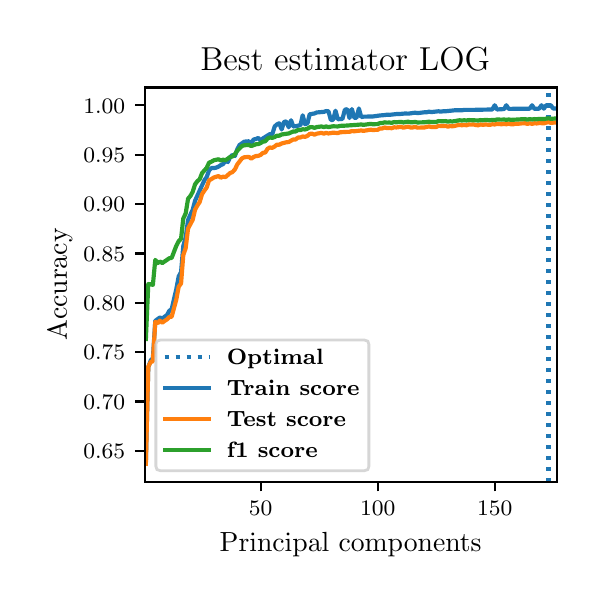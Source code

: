 \begingroup%
\makeatletter%
\begin{pgfpicture}%
\pgfpathrectangle{\pgfpointorigin}{\pgfqpoint{2.745in}{2.744in}}%
\pgfusepath{use as bounding box, clip}%
\begin{pgfscope}%
\pgfsetbuttcap%
\pgfsetmiterjoin%
\pgfsetlinewidth{0.0pt}%
\definecolor{currentstroke}{rgb}{1.0,1.0,1.0}%
\pgfsetstrokecolor{currentstroke}%
\pgfsetstrokeopacity{0.0}%
\pgfsetdash{}{0pt}%
\pgfpathmoveto{\pgfqpoint{0.0in}{0.0in}}%
\pgfpathlineto{\pgfqpoint{2.745in}{0.0in}}%
\pgfpathlineto{\pgfqpoint{2.745in}{2.744in}}%
\pgfpathlineto{\pgfqpoint{0.0in}{2.744in}}%
\pgfpathclose%
\pgfusepath{}%
\end{pgfscope}%
\begin{pgfscope}%
\pgfsetbuttcap%
\pgfsetmiterjoin%
\definecolor{currentfill}{rgb}{1.0,1.0,1.0}%
\pgfsetfillcolor{currentfill}%
\pgfsetlinewidth{0.0pt}%
\definecolor{currentstroke}{rgb}{0.0,0.0,0.0}%
\pgfsetstrokecolor{currentstroke}%
\pgfsetstrokeopacity{0.0}%
\pgfsetdash{}{0pt}%
\pgfpathmoveto{\pgfqpoint{0.585in}{0.474in}}%
\pgfpathlineto{\pgfqpoint{2.645in}{0.474in}}%
\pgfpathlineto{\pgfqpoint{2.645in}{2.445in}}%
\pgfpathlineto{\pgfqpoint{0.585in}{2.445in}}%
\pgfpathclose%
\pgfusepath{fill}%
\end{pgfscope}%
\begin{pgfscope}%
\pgfsetbuttcap%
\pgfsetroundjoin%
\definecolor{currentfill}{rgb}{0.0,0.0,0.0}%
\pgfsetfillcolor{currentfill}%
\pgfsetlinewidth{0.803pt}%
\definecolor{currentstroke}{rgb}{0.0,0.0,0.0}%
\pgfsetstrokecolor{currentstroke}%
\pgfsetdash{}{0pt}%
\pgfsys@defobject{currentmarker}{\pgfqpoint{0.0in}{-0.049in}}{\pgfqpoint{0.0in}{0.0in}}{%
\pgfpathmoveto{\pgfqpoint{0.0in}{0.0in}}%
\pgfpathlineto{\pgfqpoint{0.0in}{-0.049in}}%
\pgfusepath{stroke,fill}%
}%
\begin{pgfscope}%
\pgfsys@transformshift{1.165in}{0.474in}%
\pgfsys@useobject{currentmarker}{}%
\end{pgfscope}%
\end{pgfscope}%
\begin{pgfscope}%
\definecolor{textcolor}{rgb}{0.0,0.0,0.0}%
\pgfsetstrokecolor{textcolor}%
\pgfsetfillcolor{textcolor}%
\pgftext[x=1.165in,y=0.376in,,top]{\color{textcolor}\fontsize{8.0}{9.6}\bfseries\selectfont \(\displaystyle {50}\)}%
\end{pgfscope}%
\begin{pgfscope}%
\pgfsetbuttcap%
\pgfsetroundjoin%
\definecolor{currentfill}{rgb}{0.0,0.0,0.0}%
\pgfsetfillcolor{currentfill}%
\pgfsetlinewidth{0.803pt}%
\definecolor{currentstroke}{rgb}{0.0,0.0,0.0}%
\pgfsetstrokecolor{currentstroke}%
\pgfsetdash{}{0pt}%
\pgfsys@defobject{currentmarker}{\pgfqpoint{0.0in}{-0.049in}}{\pgfqpoint{0.0in}{0.0in}}{%
\pgfpathmoveto{\pgfqpoint{0.0in}{0.0in}}%
\pgfpathlineto{\pgfqpoint{0.0in}{-0.049in}}%
\pgfusepath{stroke,fill}%
}%
\begin{pgfscope}%
\pgfsys@transformshift{1.75in}{0.474in}%
\pgfsys@useobject{currentmarker}{}%
\end{pgfscope}%
\end{pgfscope}%
\begin{pgfscope}%
\definecolor{textcolor}{rgb}{0.0,0.0,0.0}%
\pgfsetstrokecolor{textcolor}%
\pgfsetfillcolor{textcolor}%
\pgftext[x=1.75in,y=0.376in,,top]{\color{textcolor}\fontsize{8.0}{9.6}\bfseries\selectfont \(\displaystyle {100}\)}%
\end{pgfscope}%
\begin{pgfscope}%
\pgfsetbuttcap%
\pgfsetroundjoin%
\definecolor{currentfill}{rgb}{0.0,0.0,0.0}%
\pgfsetfillcolor{currentfill}%
\pgfsetlinewidth{0.803pt}%
\definecolor{currentstroke}{rgb}{0.0,0.0,0.0}%
\pgfsetstrokecolor{currentstroke}%
\pgfsetdash{}{0pt}%
\pgfsys@defobject{currentmarker}{\pgfqpoint{0.0in}{-0.049in}}{\pgfqpoint{0.0in}{0.0in}}{%
\pgfpathmoveto{\pgfqpoint{0.0in}{0.0in}}%
\pgfpathlineto{\pgfqpoint{0.0in}{-0.049in}}%
\pgfusepath{stroke,fill}%
}%
\begin{pgfscope}%
\pgfsys@transformshift{2.335in}{0.474in}%
\pgfsys@useobject{currentmarker}{}%
\end{pgfscope}%
\end{pgfscope}%
\begin{pgfscope}%
\definecolor{textcolor}{rgb}{0.0,0.0,0.0}%
\pgfsetstrokecolor{textcolor}%
\pgfsetfillcolor{textcolor}%
\pgftext[x=2.335in,y=0.376in,,top]{\color{textcolor}\fontsize{8.0}{9.6}\bfseries\selectfont \(\displaystyle {150}\)}%
\end{pgfscope}%
\begin{pgfscope}%
\definecolor{textcolor}{rgb}{0.0,0.0,0.0}%
\pgfsetstrokecolor{textcolor}%
\pgfsetfillcolor{textcolor}%
\pgftext[x=1.615in,y=0.223in,,top]{\color{textcolor}\fontsize{10.0}{12.0}\selectfont Principal components}%
\end{pgfscope}%
\begin{pgfscope}%
\pgfsetbuttcap%
\pgfsetroundjoin%
\definecolor{currentfill}{rgb}{0.0,0.0,0.0}%
\pgfsetfillcolor{currentfill}%
\pgfsetlinewidth{0.803pt}%
\definecolor{currentstroke}{rgb}{0.0,0.0,0.0}%
\pgfsetstrokecolor{currentstroke}%
\pgfsetdash{}{0pt}%
\pgfsys@defobject{currentmarker}{\pgfqpoint{-0.049in}{0.0in}}{\pgfqpoint{-0.0in}{0.0in}}{%
\pgfpathmoveto{\pgfqpoint{-0.0in}{0.0in}}%
\pgfpathlineto{\pgfqpoint{-0.049in}{0.0in}}%
\pgfusepath{stroke,fill}%
}%
\begin{pgfscope}%
\pgfsys@transformshift{0.585in}{0.628in}%
\pgfsys@useobject{currentmarker}{}%
\end{pgfscope}%
\end{pgfscope}%
\begin{pgfscope}%
\definecolor{textcolor}{rgb}{0.0,0.0,0.0}%
\pgfsetstrokecolor{textcolor}%
\pgfsetfillcolor{textcolor}%
\pgftext[x=0.278in, y=0.59in, left, base]{\color{textcolor}\fontsize{8.0}{9.6}\bfseries\selectfont \(\displaystyle {0.65}\)}%
\end{pgfscope}%
\begin{pgfscope}%
\pgfsetbuttcap%
\pgfsetroundjoin%
\definecolor{currentfill}{rgb}{0.0,0.0,0.0}%
\pgfsetfillcolor{currentfill}%
\pgfsetlinewidth{0.803pt}%
\definecolor{currentstroke}{rgb}{0.0,0.0,0.0}%
\pgfsetstrokecolor{currentstroke}%
\pgfsetdash{}{0pt}%
\pgfsys@defobject{currentmarker}{\pgfqpoint{-0.049in}{0.0in}}{\pgfqpoint{-0.0in}{0.0in}}{%
\pgfpathmoveto{\pgfqpoint{-0.0in}{0.0in}}%
\pgfpathlineto{\pgfqpoint{-0.049in}{0.0in}}%
\pgfusepath{stroke,fill}%
}%
\begin{pgfscope}%
\pgfsys@transformshift{0.585in}{0.875in}%
\pgfsys@useobject{currentmarker}{}%
\end{pgfscope}%
\end{pgfscope}%
\begin{pgfscope}%
\definecolor{textcolor}{rgb}{0.0,0.0,0.0}%
\pgfsetstrokecolor{textcolor}%
\pgfsetfillcolor{textcolor}%
\pgftext[x=0.278in, y=0.837in, left, base]{\color{textcolor}\fontsize{8.0}{9.6}\bfseries\selectfont \(\displaystyle {0.70}\)}%
\end{pgfscope}%
\begin{pgfscope}%
\pgfsetbuttcap%
\pgfsetroundjoin%
\definecolor{currentfill}{rgb}{0.0,0.0,0.0}%
\pgfsetfillcolor{currentfill}%
\pgfsetlinewidth{0.803pt}%
\definecolor{currentstroke}{rgb}{0.0,0.0,0.0}%
\pgfsetstrokecolor{currentstroke}%
\pgfsetdash{}{0pt}%
\pgfsys@defobject{currentmarker}{\pgfqpoint{-0.049in}{0.0in}}{\pgfqpoint{-0.0in}{0.0in}}{%
\pgfpathmoveto{\pgfqpoint{-0.0in}{0.0in}}%
\pgfpathlineto{\pgfqpoint{-0.049in}{0.0in}}%
\pgfusepath{stroke,fill}%
}%
\begin{pgfscope}%
\pgfsys@transformshift{0.585in}{1.122in}%
\pgfsys@useobject{currentmarker}{}%
\end{pgfscope}%
\end{pgfscope}%
\begin{pgfscope}%
\definecolor{textcolor}{rgb}{0.0,0.0,0.0}%
\pgfsetstrokecolor{textcolor}%
\pgfsetfillcolor{textcolor}%
\pgftext[x=0.278in, y=1.084in, left, base]{\color{textcolor}\fontsize{8.0}{9.6}\bfseries\selectfont \(\displaystyle {0.75}\)}%
\end{pgfscope}%
\begin{pgfscope}%
\pgfsetbuttcap%
\pgfsetroundjoin%
\definecolor{currentfill}{rgb}{0.0,0.0,0.0}%
\pgfsetfillcolor{currentfill}%
\pgfsetlinewidth{0.803pt}%
\definecolor{currentstroke}{rgb}{0.0,0.0,0.0}%
\pgfsetstrokecolor{currentstroke}%
\pgfsetdash{}{0pt}%
\pgfsys@defobject{currentmarker}{\pgfqpoint{-0.049in}{0.0in}}{\pgfqpoint{-0.0in}{0.0in}}{%
\pgfpathmoveto{\pgfqpoint{-0.0in}{0.0in}}%
\pgfpathlineto{\pgfqpoint{-0.049in}{0.0in}}%
\pgfusepath{stroke,fill}%
}%
\begin{pgfscope}%
\pgfsys@transformshift{0.585in}{1.369in}%
\pgfsys@useobject{currentmarker}{}%
\end{pgfscope}%
\end{pgfscope}%
\begin{pgfscope}%
\definecolor{textcolor}{rgb}{0.0,0.0,0.0}%
\pgfsetstrokecolor{textcolor}%
\pgfsetfillcolor{textcolor}%
\pgftext[x=0.278in, y=1.33in, left, base]{\color{textcolor}\fontsize{8.0}{9.6}\bfseries\selectfont \(\displaystyle {0.80}\)}%
\end{pgfscope}%
\begin{pgfscope}%
\pgfsetbuttcap%
\pgfsetroundjoin%
\definecolor{currentfill}{rgb}{0.0,0.0,0.0}%
\pgfsetfillcolor{currentfill}%
\pgfsetlinewidth{0.803pt}%
\definecolor{currentstroke}{rgb}{0.0,0.0,0.0}%
\pgfsetstrokecolor{currentstroke}%
\pgfsetdash{}{0pt}%
\pgfsys@defobject{currentmarker}{\pgfqpoint{-0.049in}{0.0in}}{\pgfqpoint{-0.0in}{0.0in}}{%
\pgfpathmoveto{\pgfqpoint{-0.0in}{0.0in}}%
\pgfpathlineto{\pgfqpoint{-0.049in}{0.0in}}%
\pgfusepath{stroke,fill}%
}%
\begin{pgfscope}%
\pgfsys@transformshift{0.585in}{1.615in}%
\pgfsys@useobject{currentmarker}{}%
\end{pgfscope}%
\end{pgfscope}%
\begin{pgfscope}%
\definecolor{textcolor}{rgb}{0.0,0.0,0.0}%
\pgfsetstrokecolor{textcolor}%
\pgfsetfillcolor{textcolor}%
\pgftext[x=0.278in, y=1.577in, left, base]{\color{textcolor}\fontsize{8.0}{9.6}\bfseries\selectfont \(\displaystyle {0.85}\)}%
\end{pgfscope}%
\begin{pgfscope}%
\pgfsetbuttcap%
\pgfsetroundjoin%
\definecolor{currentfill}{rgb}{0.0,0.0,0.0}%
\pgfsetfillcolor{currentfill}%
\pgfsetlinewidth{0.803pt}%
\definecolor{currentstroke}{rgb}{0.0,0.0,0.0}%
\pgfsetstrokecolor{currentstroke}%
\pgfsetdash{}{0pt}%
\pgfsys@defobject{currentmarker}{\pgfqpoint{-0.049in}{0.0in}}{\pgfqpoint{-0.0in}{0.0in}}{%
\pgfpathmoveto{\pgfqpoint{-0.0in}{0.0in}}%
\pgfpathlineto{\pgfqpoint{-0.049in}{0.0in}}%
\pgfusepath{stroke,fill}%
}%
\begin{pgfscope}%
\pgfsys@transformshift{0.585in}{1.862in}%
\pgfsys@useobject{currentmarker}{}%
\end{pgfscope}%
\end{pgfscope}%
\begin{pgfscope}%
\definecolor{textcolor}{rgb}{0.0,0.0,0.0}%
\pgfsetstrokecolor{textcolor}%
\pgfsetfillcolor{textcolor}%
\pgftext[x=0.278in, y=1.824in, left, base]{\color{textcolor}\fontsize{8.0}{9.6}\bfseries\selectfont \(\displaystyle {0.90}\)}%
\end{pgfscope}%
\begin{pgfscope}%
\pgfsetbuttcap%
\pgfsetroundjoin%
\definecolor{currentfill}{rgb}{0.0,0.0,0.0}%
\pgfsetfillcolor{currentfill}%
\pgfsetlinewidth{0.803pt}%
\definecolor{currentstroke}{rgb}{0.0,0.0,0.0}%
\pgfsetstrokecolor{currentstroke}%
\pgfsetdash{}{0pt}%
\pgfsys@defobject{currentmarker}{\pgfqpoint{-0.049in}{0.0in}}{\pgfqpoint{-0.0in}{0.0in}}{%
\pgfpathmoveto{\pgfqpoint{-0.0in}{0.0in}}%
\pgfpathlineto{\pgfqpoint{-0.049in}{0.0in}}%
\pgfusepath{stroke,fill}%
}%
\begin{pgfscope}%
\pgfsys@transformshift{0.585in}{2.109in}%
\pgfsys@useobject{currentmarker}{}%
\end{pgfscope}%
\end{pgfscope}%
\begin{pgfscope}%
\definecolor{textcolor}{rgb}{0.0,0.0,0.0}%
\pgfsetstrokecolor{textcolor}%
\pgfsetfillcolor{textcolor}%
\pgftext[x=0.278in, y=2.071in, left, base]{\color{textcolor}\fontsize{8.0}{9.6}\bfseries\selectfont \(\displaystyle {0.95}\)}%
\end{pgfscope}%
\begin{pgfscope}%
\pgfsetbuttcap%
\pgfsetroundjoin%
\definecolor{currentfill}{rgb}{0.0,0.0,0.0}%
\pgfsetfillcolor{currentfill}%
\pgfsetlinewidth{0.803pt}%
\definecolor{currentstroke}{rgb}{0.0,0.0,0.0}%
\pgfsetstrokecolor{currentstroke}%
\pgfsetdash{}{0pt}%
\pgfsys@defobject{currentmarker}{\pgfqpoint{-0.049in}{0.0in}}{\pgfqpoint{-0.0in}{0.0in}}{%
\pgfpathmoveto{\pgfqpoint{-0.0in}{0.0in}}%
\pgfpathlineto{\pgfqpoint{-0.049in}{0.0in}}%
\pgfusepath{stroke,fill}%
}%
\begin{pgfscope}%
\pgfsys@transformshift{0.585in}{2.356in}%
\pgfsys@useobject{currentmarker}{}%
\end{pgfscope}%
\end{pgfscope}%
\begin{pgfscope}%
\definecolor{textcolor}{rgb}{0.0,0.0,0.0}%
\pgfsetstrokecolor{textcolor}%
\pgfsetfillcolor{textcolor}%
\pgftext[x=0.278in, y=2.317in, left, base]{\color{textcolor}\fontsize{8.0}{9.6}\bfseries\selectfont \(\displaystyle {1.00}\)}%
\end{pgfscope}%
\begin{pgfscope}%
\definecolor{textcolor}{rgb}{0.0,0.0,0.0}%
\pgfsetstrokecolor{textcolor}%
\pgfsetfillcolor{textcolor}%
\pgftext[x=0.223in,y=1.46in,,bottom,rotate=90.0]{\color{textcolor}\fontsize{10.0}{12.0}\selectfont Accuracy}%
\end{pgfscope}%
\begin{pgfscope}%
\pgfpathrectangle{\pgfqpoint{0.585in}{0.474in}}{\pgfqpoint{2.06in}{1.972in}}%
\pgfusepath{clip}%
\pgfsetbuttcap%
\pgfsetroundjoin%
\pgfsetlinewidth{1.506pt}%
\definecolor{currentstroke}{rgb}{0.122,0.467,0.706}%
\pgfsetstrokecolor{currentstroke}%
\pgfsetdash{{1.5pt}{2.475pt}}{0.0pt}%
\pgfpathmoveto{\pgfqpoint{2.604in}{0.474in}}%
\pgfpathlineto{\pgfqpoint{2.604in}{2.445in}}%
\pgfusepath{stroke}%
\end{pgfscope}%
\begin{pgfscope}%
\pgfpathrectangle{\pgfqpoint{0.585in}{0.474in}}{\pgfqpoint{2.06in}{1.972in}}%
\pgfusepath{clip}%
\pgfsetrectcap%
\pgfsetroundjoin%
\pgfsetlinewidth{1.506pt}%
\definecolor{currentstroke}{rgb}{0.122,0.467,0.706}%
\pgfsetstrokecolor{currentstroke}%
\pgfsetdash{}{0pt}%
\pgfpathmoveto{\pgfqpoint{0.591in}{0.576in}}%
\pgfpathlineto{\pgfqpoint{0.603in}{1.046in}}%
\pgfpathlineto{\pgfqpoint{0.615in}{1.08in}}%
\pgfpathlineto{\pgfqpoint{0.626in}{1.091in}}%
\pgfpathlineto{\pgfqpoint{0.638in}{1.278in}}%
\pgfpathlineto{\pgfqpoint{0.661in}{1.295in}}%
\pgfpathlineto{\pgfqpoint{0.673in}{1.289in}}%
\pgfpathlineto{\pgfqpoint{0.685in}{1.299in}}%
\pgfpathlineto{\pgfqpoint{0.696in}{1.306in}}%
\pgfpathlineto{\pgfqpoint{0.708in}{1.328in}}%
\pgfpathlineto{\pgfqpoint{0.72in}{1.337in}}%
\pgfpathlineto{\pgfqpoint{0.743in}{1.436in}}%
\pgfpathlineto{\pgfqpoint{0.755in}{1.5in}}%
\pgfpathlineto{\pgfqpoint{0.767in}{1.522in}}%
\pgfpathlineto{\pgfqpoint{0.778in}{1.652in}}%
\pgfpathlineto{\pgfqpoint{0.79in}{1.695in}}%
\pgfpathlineto{\pgfqpoint{0.802in}{1.783in}}%
\pgfpathlineto{\pgfqpoint{0.814in}{1.81in}}%
\pgfpathlineto{\pgfqpoint{0.825in}{1.833in}}%
\pgfpathlineto{\pgfqpoint{0.837in}{1.879in}}%
\pgfpathlineto{\pgfqpoint{0.872in}{1.956in}}%
\pgfpathlineto{\pgfqpoint{0.884in}{1.982in}}%
\pgfpathlineto{\pgfqpoint{0.895in}{1.997in}}%
\pgfpathlineto{\pgfqpoint{0.907in}{2.03in}}%
\pgfpathlineto{\pgfqpoint{0.919in}{2.042in}}%
\pgfpathlineto{\pgfqpoint{0.931in}{2.042in}}%
\pgfpathlineto{\pgfqpoint{0.942in}{2.044in}}%
\pgfpathlineto{\pgfqpoint{0.954in}{2.049in}}%
\pgfpathlineto{\pgfqpoint{0.966in}{2.057in}}%
\pgfpathlineto{\pgfqpoint{0.977in}{2.062in}}%
\pgfpathlineto{\pgfqpoint{0.989in}{2.079in}}%
\pgfpathlineto{\pgfqpoint{1.001in}{2.072in}}%
\pgfpathlineto{\pgfqpoint{1.012in}{2.096in}}%
\pgfpathlineto{\pgfqpoint{1.024in}{2.108in}}%
\pgfpathlineto{\pgfqpoint{1.036in}{2.102in}}%
\pgfpathlineto{\pgfqpoint{1.048in}{2.136in}}%
\pgfpathlineto{\pgfqpoint{1.059in}{2.157in}}%
\pgfpathlineto{\pgfqpoint{1.083in}{2.174in}}%
\pgfpathlineto{\pgfqpoint{1.106in}{2.176in}}%
\pgfpathlineto{\pgfqpoint{1.118in}{2.163in}}%
\pgfpathlineto{\pgfqpoint{1.129in}{2.185in}}%
\pgfpathlineto{\pgfqpoint{1.141in}{2.187in}}%
\pgfpathlineto{\pgfqpoint{1.153in}{2.193in}}%
\pgfpathlineto{\pgfqpoint{1.165in}{2.179in}}%
\pgfpathlineto{\pgfqpoint{1.176in}{2.19in}}%
\pgfpathlineto{\pgfqpoint{1.2in}{2.205in}}%
\pgfpathlineto{\pgfqpoint{1.211in}{2.212in}}%
\pgfpathlineto{\pgfqpoint{1.223in}{2.211in}}%
\pgfpathlineto{\pgfqpoint{1.235in}{2.25in}}%
\pgfpathlineto{\pgfqpoint{1.246in}{2.26in}}%
\pgfpathlineto{\pgfqpoint{1.258in}{2.266in}}%
\pgfpathlineto{\pgfqpoint{1.27in}{2.235in}}%
\pgfpathlineto{\pgfqpoint{1.282in}{2.273in}}%
\pgfpathlineto{\pgfqpoint{1.293in}{2.275in}}%
\pgfpathlineto{\pgfqpoint{1.305in}{2.246in}}%
\pgfpathlineto{\pgfqpoint{1.317in}{2.281in}}%
\pgfpathlineto{\pgfqpoint{1.328in}{2.25in}}%
\pgfpathlineto{\pgfqpoint{1.34in}{2.251in}}%
\pgfpathlineto{\pgfqpoint{1.364in}{2.257in}}%
\pgfpathlineto{\pgfqpoint{1.375in}{2.306in}}%
\pgfpathlineto{\pgfqpoint{1.387in}{2.261in}}%
\pgfpathlineto{\pgfqpoint{1.399in}{2.266in}}%
\pgfpathlineto{\pgfqpoint{1.41in}{2.311in}}%
\pgfpathlineto{\pgfqpoint{1.434in}{2.315in}}%
\pgfpathlineto{\pgfqpoint{1.445in}{2.32in}}%
\pgfpathlineto{\pgfqpoint{1.481in}{2.323in}}%
\pgfpathlineto{\pgfqpoint{1.492in}{2.327in}}%
\pgfpathlineto{\pgfqpoint{1.504in}{2.326in}}%
\pgfpathlineto{\pgfqpoint{1.516in}{2.282in}}%
\pgfpathlineto{\pgfqpoint{1.527in}{2.283in}}%
\pgfpathlineto{\pgfqpoint{1.539in}{2.329in}}%
\pgfpathlineto{\pgfqpoint{1.551in}{2.286in}}%
\pgfpathlineto{\pgfqpoint{1.574in}{2.288in}}%
\pgfpathlineto{\pgfqpoint{1.586in}{2.334in}}%
\pgfpathlineto{\pgfqpoint{1.598in}{2.336in}}%
\pgfpathlineto{\pgfqpoint{1.609in}{2.292in}}%
\pgfpathlineto{\pgfqpoint{1.621in}{2.337in}}%
\pgfpathlineto{\pgfqpoint{1.633in}{2.294in}}%
\pgfpathlineto{\pgfqpoint{1.644in}{2.293in}}%
\pgfpathlineto{\pgfqpoint{1.656in}{2.34in}}%
\pgfpathlineto{\pgfqpoint{1.668in}{2.297in}}%
\pgfpathlineto{\pgfqpoint{1.679in}{2.299in}}%
\pgfpathlineto{\pgfqpoint{1.726in}{2.3in}}%
\pgfpathlineto{\pgfqpoint{1.761in}{2.305in}}%
\pgfpathlineto{\pgfqpoint{1.785in}{2.307in}}%
\pgfpathlineto{\pgfqpoint{1.797in}{2.309in}}%
\pgfpathlineto{\pgfqpoint{1.808in}{2.308in}}%
\pgfpathlineto{\pgfqpoint{1.843in}{2.312in}}%
\pgfpathlineto{\pgfqpoint{1.855in}{2.312in}}%
\pgfpathlineto{\pgfqpoint{1.89in}{2.315in}}%
\pgfpathlineto{\pgfqpoint{1.902in}{2.314in}}%
\pgfpathlineto{\pgfqpoint{1.937in}{2.319in}}%
\pgfpathlineto{\pgfqpoint{1.949in}{2.317in}}%
\pgfpathlineto{\pgfqpoint{1.96in}{2.318in}}%
\pgfpathlineto{\pgfqpoint{1.984in}{2.321in}}%
\pgfpathlineto{\pgfqpoint{1.995in}{2.321in}}%
\pgfpathlineto{\pgfqpoint{2.007in}{2.324in}}%
\pgfpathlineto{\pgfqpoint{2.019in}{2.322in}}%
\pgfpathlineto{\pgfqpoint{2.054in}{2.326in}}%
\pgfpathlineto{\pgfqpoint{2.066in}{2.324in}}%
\pgfpathlineto{\pgfqpoint{2.077in}{2.326in}}%
\pgfpathlineto{\pgfqpoint{2.089in}{2.326in}}%
\pgfpathlineto{\pgfqpoint{2.136in}{2.331in}}%
\pgfpathlineto{\pgfqpoint{2.171in}{2.331in}}%
\pgfpathlineto{\pgfqpoint{2.183in}{2.333in}}%
\pgfpathlineto{\pgfqpoint{2.229in}{2.333in}}%
\pgfpathlineto{\pgfqpoint{2.323in}{2.335in}}%
\pgfpathlineto{\pgfqpoint{2.335in}{2.356in}}%
\pgfpathlineto{\pgfqpoint{2.347in}{2.335in}}%
\pgfpathlineto{\pgfqpoint{2.382in}{2.337in}}%
\pgfpathlineto{\pgfqpoint{2.393in}{2.356in}}%
\pgfpathlineto{\pgfqpoint{2.405in}{2.338in}}%
\pgfpathlineto{\pgfqpoint{2.51in}{2.339in}}%
\pgfpathlineto{\pgfqpoint{2.522in}{2.356in}}%
\pgfpathlineto{\pgfqpoint{2.534in}{2.338in}}%
\pgfpathlineto{\pgfqpoint{2.557in}{2.339in}}%
\pgfpathlineto{\pgfqpoint{2.569in}{2.356in}}%
\pgfpathlineto{\pgfqpoint{2.581in}{2.339in}}%
\pgfpathlineto{\pgfqpoint{2.592in}{2.356in}}%
\pgfpathlineto{\pgfqpoint{2.616in}{2.356in}}%
\pgfpathlineto{\pgfqpoint{2.627in}{2.34in}}%
\pgfpathlineto{\pgfqpoint{2.639in}{2.34in}}%
\pgfpathlineto{\pgfqpoint{2.639in}{2.34in}}%
\pgfusepath{stroke}%
\end{pgfscope}%
\begin{pgfscope}%
\pgfpathrectangle{\pgfqpoint{0.585in}{0.474in}}{\pgfqpoint{2.06in}{1.972in}}%
\pgfusepath{clip}%
\pgfsetrectcap%
\pgfsetroundjoin%
\pgfsetlinewidth{1.506pt}%
\definecolor{currentstroke}{rgb}{1.0,0.498,0.055}%
\pgfsetstrokecolor{currentstroke}%
\pgfsetdash{}{0pt}%
\pgfpathmoveto{\pgfqpoint{0.591in}{0.563in}}%
\pgfpathlineto{\pgfqpoint{0.603in}{1.049in}}%
\pgfpathlineto{\pgfqpoint{0.615in}{1.073in}}%
\pgfpathlineto{\pgfqpoint{0.626in}{1.075in}}%
\pgfpathlineto{\pgfqpoint{0.638in}{1.273in}}%
\pgfpathlineto{\pgfqpoint{0.65in}{1.266in}}%
\pgfpathlineto{\pgfqpoint{0.661in}{1.279in}}%
\pgfpathlineto{\pgfqpoint{0.673in}{1.269in}}%
\pgfpathlineto{\pgfqpoint{0.685in}{1.278in}}%
\pgfpathlineto{\pgfqpoint{0.696in}{1.285in}}%
\pgfpathlineto{\pgfqpoint{0.708in}{1.297in}}%
\pgfpathlineto{\pgfqpoint{0.72in}{1.299in}}%
\pgfpathlineto{\pgfqpoint{0.743in}{1.384in}}%
\pgfpathlineto{\pgfqpoint{0.755in}{1.449in}}%
\pgfpathlineto{\pgfqpoint{0.767in}{1.465in}}%
\pgfpathlineto{\pgfqpoint{0.778in}{1.607in}}%
\pgfpathlineto{\pgfqpoint{0.79in}{1.641in}}%
\pgfpathlineto{\pgfqpoint{0.802in}{1.74in}}%
\pgfpathlineto{\pgfqpoint{0.825in}{1.783in}}%
\pgfpathlineto{\pgfqpoint{0.837in}{1.834in}}%
\pgfpathlineto{\pgfqpoint{0.849in}{1.856in}}%
\pgfpathlineto{\pgfqpoint{0.86in}{1.872in}}%
\pgfpathlineto{\pgfqpoint{0.872in}{1.912in}}%
\pgfpathlineto{\pgfqpoint{0.884in}{1.93in}}%
\pgfpathlineto{\pgfqpoint{0.895in}{1.945in}}%
\pgfpathlineto{\pgfqpoint{0.907in}{1.981in}}%
\pgfpathlineto{\pgfqpoint{0.919in}{1.987in}}%
\pgfpathlineto{\pgfqpoint{0.931in}{1.995in}}%
\pgfpathlineto{\pgfqpoint{0.954in}{2.002in}}%
\pgfpathlineto{\pgfqpoint{0.966in}{1.994in}}%
\pgfpathlineto{\pgfqpoint{0.977in}{1.999in}}%
\pgfpathlineto{\pgfqpoint{0.989in}{1.997in}}%
\pgfpathlineto{\pgfqpoint{1.012in}{2.017in}}%
\pgfpathlineto{\pgfqpoint{1.024in}{2.022in}}%
\pgfpathlineto{\pgfqpoint{1.036in}{2.035in}}%
\pgfpathlineto{\pgfqpoint{1.048in}{2.06in}}%
\pgfpathlineto{\pgfqpoint{1.071in}{2.09in}}%
\pgfpathlineto{\pgfqpoint{1.083in}{2.096in}}%
\pgfpathlineto{\pgfqpoint{1.106in}{2.098in}}%
\pgfpathlineto{\pgfqpoint{1.118in}{2.089in}}%
\pgfpathlineto{\pgfqpoint{1.129in}{2.097in}}%
\pgfpathlineto{\pgfqpoint{1.141in}{2.102in}}%
\pgfpathlineto{\pgfqpoint{1.153in}{2.103in}}%
\pgfpathlineto{\pgfqpoint{1.165in}{2.108in}}%
\pgfpathlineto{\pgfqpoint{1.176in}{2.118in}}%
\pgfpathlineto{\pgfqpoint{1.188in}{2.12in}}%
\pgfpathlineto{\pgfqpoint{1.2in}{2.139in}}%
\pgfpathlineto{\pgfqpoint{1.211in}{2.145in}}%
\pgfpathlineto{\pgfqpoint{1.223in}{2.143in}}%
\pgfpathlineto{\pgfqpoint{1.235in}{2.15in}}%
\pgfpathlineto{\pgfqpoint{1.246in}{2.159in}}%
\pgfpathlineto{\pgfqpoint{1.258in}{2.159in}}%
\pgfpathlineto{\pgfqpoint{1.27in}{2.165in}}%
\pgfpathlineto{\pgfqpoint{1.293in}{2.171in}}%
\pgfpathlineto{\pgfqpoint{1.305in}{2.172in}}%
\pgfpathlineto{\pgfqpoint{1.317in}{2.179in}}%
\pgfpathlineto{\pgfqpoint{1.328in}{2.185in}}%
\pgfpathlineto{\pgfqpoint{1.34in}{2.185in}}%
\pgfpathlineto{\pgfqpoint{1.352in}{2.195in}}%
\pgfpathlineto{\pgfqpoint{1.364in}{2.195in}}%
\pgfpathlineto{\pgfqpoint{1.375in}{2.2in}}%
\pgfpathlineto{\pgfqpoint{1.387in}{2.198in}}%
\pgfpathlineto{\pgfqpoint{1.399in}{2.203in}}%
\pgfpathlineto{\pgfqpoint{1.41in}{2.213in}}%
\pgfpathlineto{\pgfqpoint{1.422in}{2.214in}}%
\pgfpathlineto{\pgfqpoint{1.434in}{2.209in}}%
\pgfpathlineto{\pgfqpoint{1.445in}{2.214in}}%
\pgfpathlineto{\pgfqpoint{1.469in}{2.218in}}%
\pgfpathlineto{\pgfqpoint{1.481in}{2.214in}}%
\pgfpathlineto{\pgfqpoint{1.492in}{2.218in}}%
\pgfpathlineto{\pgfqpoint{1.504in}{2.215in}}%
\pgfpathlineto{\pgfqpoint{1.527in}{2.219in}}%
\pgfpathlineto{\pgfqpoint{1.551in}{2.217in}}%
\pgfpathlineto{\pgfqpoint{1.562in}{2.221in}}%
\pgfpathlineto{\pgfqpoint{1.598in}{2.223in}}%
\pgfpathlineto{\pgfqpoint{1.609in}{2.223in}}%
\pgfpathlineto{\pgfqpoint{1.621in}{2.227in}}%
\pgfpathlineto{\pgfqpoint{1.633in}{2.226in}}%
\pgfpathlineto{\pgfqpoint{1.668in}{2.23in}}%
\pgfpathlineto{\pgfqpoint{1.679in}{2.228in}}%
\pgfpathlineto{\pgfqpoint{1.715in}{2.234in}}%
\pgfpathlineto{\pgfqpoint{1.726in}{2.232in}}%
\pgfpathlineto{\pgfqpoint{1.738in}{2.233in}}%
\pgfpathlineto{\pgfqpoint{1.75in}{2.233in}}%
\pgfpathlineto{\pgfqpoint{1.761in}{2.24in}}%
\pgfpathlineto{\pgfqpoint{1.773in}{2.24in}}%
\pgfpathlineto{\pgfqpoint{1.785in}{2.245in}}%
\pgfpathlineto{\pgfqpoint{1.797in}{2.242in}}%
\pgfpathlineto{\pgfqpoint{1.808in}{2.243in}}%
\pgfpathlineto{\pgfqpoint{1.82in}{2.241in}}%
\pgfpathlineto{\pgfqpoint{1.832in}{2.246in}}%
\pgfpathlineto{\pgfqpoint{1.843in}{2.245in}}%
\pgfpathlineto{\pgfqpoint{1.867in}{2.248in}}%
\pgfpathlineto{\pgfqpoint{1.878in}{2.244in}}%
\pgfpathlineto{\pgfqpoint{1.902in}{2.249in}}%
\pgfpathlineto{\pgfqpoint{1.914in}{2.245in}}%
\pgfpathlineto{\pgfqpoint{1.925in}{2.245in}}%
\pgfpathlineto{\pgfqpoint{1.937in}{2.248in}}%
\pgfpathlineto{\pgfqpoint{1.949in}{2.244in}}%
\pgfpathlineto{\pgfqpoint{1.984in}{2.245in}}%
\pgfpathlineto{\pgfqpoint{1.995in}{2.248in}}%
\pgfpathlineto{\pgfqpoint{2.007in}{2.25in}}%
\pgfpathlineto{\pgfqpoint{2.019in}{2.247in}}%
\pgfpathlineto{\pgfqpoint{2.042in}{2.247in}}%
\pgfpathlineto{\pgfqpoint{2.054in}{2.253in}}%
\pgfpathlineto{\pgfqpoint{2.077in}{2.252in}}%
\pgfpathlineto{\pgfqpoint{2.089in}{2.253in}}%
\pgfpathlineto{\pgfqpoint{2.101in}{2.249in}}%
\pgfpathlineto{\pgfqpoint{2.112in}{2.252in}}%
\pgfpathlineto{\pgfqpoint{2.124in}{2.251in}}%
\pgfpathlineto{\pgfqpoint{2.136in}{2.253in}}%
\pgfpathlineto{\pgfqpoint{2.148in}{2.256in}}%
\pgfpathlineto{\pgfqpoint{2.159in}{2.258in}}%
\pgfpathlineto{\pgfqpoint{2.171in}{2.256in}}%
\pgfpathlineto{\pgfqpoint{2.183in}{2.258in}}%
\pgfpathlineto{\pgfqpoint{2.194in}{2.256in}}%
\pgfpathlineto{\pgfqpoint{2.206in}{2.26in}}%
\pgfpathlineto{\pgfqpoint{2.218in}{2.259in}}%
\pgfpathlineto{\pgfqpoint{2.229in}{2.26in}}%
\pgfpathlineto{\pgfqpoint{2.241in}{2.257in}}%
\pgfpathlineto{\pgfqpoint{2.253in}{2.256in}}%
\pgfpathlineto{\pgfqpoint{2.265in}{2.26in}}%
\pgfpathlineto{\pgfqpoint{2.276in}{2.258in}}%
\pgfpathlineto{\pgfqpoint{2.288in}{2.26in}}%
\pgfpathlineto{\pgfqpoint{2.311in}{2.258in}}%
\pgfpathlineto{\pgfqpoint{2.323in}{2.261in}}%
\pgfpathlineto{\pgfqpoint{2.335in}{2.26in}}%
\pgfpathlineto{\pgfqpoint{2.347in}{2.263in}}%
\pgfpathlineto{\pgfqpoint{2.37in}{2.261in}}%
\pgfpathlineto{\pgfqpoint{2.382in}{2.263in}}%
\pgfpathlineto{\pgfqpoint{2.393in}{2.261in}}%
\pgfpathlineto{\pgfqpoint{2.405in}{2.264in}}%
\pgfpathlineto{\pgfqpoint{2.417in}{2.261in}}%
\pgfpathlineto{\pgfqpoint{2.428in}{2.261in}}%
\pgfpathlineto{\pgfqpoint{2.44in}{2.264in}}%
\pgfpathlineto{\pgfqpoint{2.452in}{2.263in}}%
\pgfpathlineto{\pgfqpoint{2.464in}{2.265in}}%
\pgfpathlineto{\pgfqpoint{2.487in}{2.266in}}%
\pgfpathlineto{\pgfqpoint{2.499in}{2.263in}}%
\pgfpathlineto{\pgfqpoint{2.51in}{2.266in}}%
\pgfpathlineto{\pgfqpoint{2.522in}{2.263in}}%
\pgfpathlineto{\pgfqpoint{2.534in}{2.266in}}%
\pgfpathlineto{\pgfqpoint{2.545in}{2.265in}}%
\pgfpathlineto{\pgfqpoint{2.557in}{2.267in}}%
\pgfpathlineto{\pgfqpoint{2.581in}{2.266in}}%
\pgfpathlineto{\pgfqpoint{2.604in}{2.272in}}%
\pgfpathlineto{\pgfqpoint{2.616in}{2.268in}}%
\pgfpathlineto{\pgfqpoint{2.639in}{2.27in}}%
\pgfpathlineto{\pgfqpoint{2.639in}{2.27in}}%
\pgfusepath{stroke}%
\end{pgfscope}%
\begin{pgfscope}%
\pgfpathrectangle{\pgfqpoint{0.585in}{0.474in}}{\pgfqpoint{2.06in}{1.972in}}%
\pgfusepath{clip}%
\pgfsetrectcap%
\pgfsetroundjoin%
\pgfsetlinewidth{1.506pt}%
\definecolor{currentstroke}{rgb}{0.173,0.627,0.173}%
\pgfsetstrokecolor{currentstroke}%
\pgfsetdash{}{0pt}%
\pgfpathmoveto{\pgfqpoint{0.591in}{1.187in}}%
\pgfpathlineto{\pgfqpoint{0.603in}{1.462in}}%
\pgfpathlineto{\pgfqpoint{0.615in}{1.461in}}%
\pgfpathlineto{\pgfqpoint{0.626in}{1.458in}}%
\pgfpathlineto{\pgfqpoint{0.638in}{1.583in}}%
\pgfpathlineto{\pgfqpoint{0.65in}{1.567in}}%
\pgfpathlineto{\pgfqpoint{0.661in}{1.575in}}%
\pgfpathlineto{\pgfqpoint{0.673in}{1.567in}}%
\pgfpathlineto{\pgfqpoint{0.708in}{1.591in}}%
\pgfpathlineto{\pgfqpoint{0.72in}{1.593in}}%
\pgfpathlineto{\pgfqpoint{0.743in}{1.653in}}%
\pgfpathlineto{\pgfqpoint{0.755in}{1.676in}}%
\pgfpathlineto{\pgfqpoint{0.767in}{1.689in}}%
\pgfpathlineto{\pgfqpoint{0.778in}{1.79in}}%
\pgfpathlineto{\pgfqpoint{0.79in}{1.815in}}%
\pgfpathlineto{\pgfqpoint{0.802in}{1.889in}}%
\pgfpathlineto{\pgfqpoint{0.814in}{1.903in}}%
\pgfpathlineto{\pgfqpoint{0.825in}{1.923in}}%
\pgfpathlineto{\pgfqpoint{0.837in}{1.961in}}%
\pgfpathlineto{\pgfqpoint{0.849in}{1.977in}}%
\pgfpathlineto{\pgfqpoint{0.86in}{1.986in}}%
\pgfpathlineto{\pgfqpoint{0.872in}{2.017in}}%
\pgfpathlineto{\pgfqpoint{0.895in}{2.043in}}%
\pgfpathlineto{\pgfqpoint{0.907in}{2.069in}}%
\pgfpathlineto{\pgfqpoint{0.919in}{2.074in}}%
\pgfpathlineto{\pgfqpoint{0.931in}{2.081in}}%
\pgfpathlineto{\pgfqpoint{0.954in}{2.086in}}%
\pgfpathlineto{\pgfqpoint{0.966in}{2.08in}}%
\pgfpathlineto{\pgfqpoint{0.977in}{2.084in}}%
\pgfpathlineto{\pgfqpoint{0.989in}{2.081in}}%
\pgfpathlineto{\pgfqpoint{1.012in}{2.097in}}%
\pgfpathlineto{\pgfqpoint{1.024in}{2.1in}}%
\pgfpathlineto{\pgfqpoint{1.036in}{2.111in}}%
\pgfpathlineto{\pgfqpoint{1.048in}{2.129in}}%
\pgfpathlineto{\pgfqpoint{1.071in}{2.152in}}%
\pgfpathlineto{\pgfqpoint{1.083in}{2.156in}}%
\pgfpathlineto{\pgfqpoint{1.106in}{2.158in}}%
\pgfpathlineto{\pgfqpoint{1.118in}{2.152in}}%
\pgfpathlineto{\pgfqpoint{1.141in}{2.161in}}%
\pgfpathlineto{\pgfqpoint{1.153in}{2.162in}}%
\pgfpathlineto{\pgfqpoint{1.165in}{2.167in}}%
\pgfpathlineto{\pgfqpoint{1.176in}{2.174in}}%
\pgfpathlineto{\pgfqpoint{1.188in}{2.176in}}%
\pgfpathlineto{\pgfqpoint{1.2in}{2.19in}}%
\pgfpathlineto{\pgfqpoint{1.211in}{2.195in}}%
\pgfpathlineto{\pgfqpoint{1.223in}{2.193in}}%
\pgfpathlineto{\pgfqpoint{1.235in}{2.197in}}%
\pgfpathlineto{\pgfqpoint{1.246in}{2.204in}}%
\pgfpathlineto{\pgfqpoint{1.258in}{2.204in}}%
\pgfpathlineto{\pgfqpoint{1.27in}{2.21in}}%
\pgfpathlineto{\pgfqpoint{1.305in}{2.215in}}%
\pgfpathlineto{\pgfqpoint{1.328in}{2.225in}}%
\pgfpathlineto{\pgfqpoint{1.34in}{2.225in}}%
\pgfpathlineto{\pgfqpoint{1.352in}{2.233in}}%
\pgfpathlineto{\pgfqpoint{1.364in}{2.232in}}%
\pgfpathlineto{\pgfqpoint{1.375in}{2.236in}}%
\pgfpathlineto{\pgfqpoint{1.387in}{2.235in}}%
\pgfpathlineto{\pgfqpoint{1.399in}{2.239in}}%
\pgfpathlineto{\pgfqpoint{1.41in}{2.246in}}%
\pgfpathlineto{\pgfqpoint{1.422in}{2.247in}}%
\pgfpathlineto{\pgfqpoint{1.434in}{2.243in}}%
\pgfpathlineto{\pgfqpoint{1.445in}{2.247in}}%
\pgfpathlineto{\pgfqpoint{1.469in}{2.25in}}%
\pgfpathlineto{\pgfqpoint{1.481in}{2.247in}}%
\pgfpathlineto{\pgfqpoint{1.492in}{2.25in}}%
\pgfpathlineto{\pgfqpoint{1.504in}{2.247in}}%
\pgfpathlineto{\pgfqpoint{1.527in}{2.251in}}%
\pgfpathlineto{\pgfqpoint{1.551in}{2.25in}}%
\pgfpathlineto{\pgfqpoint{1.562in}{2.253in}}%
\pgfpathlineto{\pgfqpoint{1.586in}{2.254in}}%
\pgfpathlineto{\pgfqpoint{1.644in}{2.258in}}%
\pgfpathlineto{\pgfqpoint{1.668in}{2.26in}}%
\pgfpathlineto{\pgfqpoint{1.679in}{2.258in}}%
\pgfpathlineto{\pgfqpoint{1.715in}{2.263in}}%
\pgfpathlineto{\pgfqpoint{1.726in}{2.261in}}%
\pgfpathlineto{\pgfqpoint{1.75in}{2.262in}}%
\pgfpathlineto{\pgfqpoint{1.761in}{2.267in}}%
\pgfpathlineto{\pgfqpoint{1.773in}{2.267in}}%
\pgfpathlineto{\pgfqpoint{1.785in}{2.271in}}%
\pgfpathlineto{\pgfqpoint{1.797in}{2.269in}}%
\pgfpathlineto{\pgfqpoint{1.808in}{2.27in}}%
\pgfpathlineto{\pgfqpoint{1.82in}{2.268in}}%
\pgfpathlineto{\pgfqpoint{1.832in}{2.272in}}%
\pgfpathlineto{\pgfqpoint{1.843in}{2.271in}}%
\pgfpathlineto{\pgfqpoint{1.867in}{2.273in}}%
\pgfpathlineto{\pgfqpoint{1.878in}{2.27in}}%
\pgfpathlineto{\pgfqpoint{1.902in}{2.274in}}%
\pgfpathlineto{\pgfqpoint{1.914in}{2.271in}}%
\pgfpathlineto{\pgfqpoint{1.925in}{2.271in}}%
\pgfpathlineto{\pgfqpoint{1.937in}{2.273in}}%
\pgfpathlineto{\pgfqpoint{1.949in}{2.27in}}%
\pgfpathlineto{\pgfqpoint{1.984in}{2.271in}}%
\pgfpathlineto{\pgfqpoint{2.007in}{2.274in}}%
\pgfpathlineto{\pgfqpoint{2.019in}{2.272in}}%
\pgfpathlineto{\pgfqpoint{2.042in}{2.272in}}%
\pgfpathlineto{\pgfqpoint{2.054in}{2.277in}}%
\pgfpathlineto{\pgfqpoint{2.077in}{2.276in}}%
\pgfpathlineto{\pgfqpoint{2.089in}{2.277in}}%
\pgfpathlineto{\pgfqpoint{2.101in}{2.274in}}%
\pgfpathlineto{\pgfqpoint{2.112in}{2.276in}}%
\pgfpathlineto{\pgfqpoint{2.124in}{2.275in}}%
\pgfpathlineto{\pgfqpoint{2.159in}{2.281in}}%
\pgfpathlineto{\pgfqpoint{2.171in}{2.28in}}%
\pgfpathlineto{\pgfqpoint{2.183in}{2.281in}}%
\pgfpathlineto{\pgfqpoint{2.194in}{2.28in}}%
\pgfpathlineto{\pgfqpoint{2.206in}{2.282in}}%
\pgfpathlineto{\pgfqpoint{2.253in}{2.28in}}%
\pgfpathlineto{\pgfqpoint{2.265in}{2.282in}}%
\pgfpathlineto{\pgfqpoint{2.276in}{2.281in}}%
\pgfpathlineto{\pgfqpoint{2.288in}{2.283in}}%
\pgfpathlineto{\pgfqpoint{2.311in}{2.281in}}%
\pgfpathlineto{\pgfqpoint{2.323in}{2.283in}}%
\pgfpathlineto{\pgfqpoint{2.335in}{2.282in}}%
\pgfpathlineto{\pgfqpoint{2.347in}{2.285in}}%
\pgfpathlineto{\pgfqpoint{2.37in}{2.284in}}%
\pgfpathlineto{\pgfqpoint{2.382in}{2.285in}}%
\pgfpathlineto{\pgfqpoint{2.393in}{2.283in}}%
\pgfpathlineto{\pgfqpoint{2.405in}{2.285in}}%
\pgfpathlineto{\pgfqpoint{2.417in}{2.283in}}%
\pgfpathlineto{\pgfqpoint{2.487in}{2.287in}}%
\pgfpathlineto{\pgfqpoint{2.499in}{2.284in}}%
\pgfpathlineto{\pgfqpoint{2.51in}{2.287in}}%
\pgfpathlineto{\pgfqpoint{2.522in}{2.285in}}%
\pgfpathlineto{\pgfqpoint{2.534in}{2.287in}}%
\pgfpathlineto{\pgfqpoint{2.545in}{2.286in}}%
\pgfpathlineto{\pgfqpoint{2.557in}{2.288in}}%
\pgfpathlineto{\pgfqpoint{2.581in}{2.287in}}%
\pgfpathlineto{\pgfqpoint{2.604in}{2.291in}}%
\pgfpathlineto{\pgfqpoint{2.616in}{2.288in}}%
\pgfpathlineto{\pgfqpoint{2.639in}{2.29in}}%
\pgfpathlineto{\pgfqpoint{2.639in}{2.29in}}%
\pgfusepath{stroke}%
\end{pgfscope}%
\begin{pgfscope}%
\pgfsetrectcap%
\pgfsetmiterjoin%
\pgfsetlinewidth{0.803pt}%
\definecolor{currentstroke}{rgb}{0.0,0.0,0.0}%
\pgfsetstrokecolor{currentstroke}%
\pgfsetdash{}{0pt}%
\pgfpathmoveto{\pgfqpoint{0.585in}{0.474in}}%
\pgfpathlineto{\pgfqpoint{0.585in}{2.445in}}%
\pgfusepath{stroke}%
\end{pgfscope}%
\begin{pgfscope}%
\pgfsetrectcap%
\pgfsetmiterjoin%
\pgfsetlinewidth{0.803pt}%
\definecolor{currentstroke}{rgb}{0.0,0.0,0.0}%
\pgfsetstrokecolor{currentstroke}%
\pgfsetdash{}{0pt}%
\pgfpathmoveto{\pgfqpoint{2.645in}{0.474in}}%
\pgfpathlineto{\pgfqpoint{2.645in}{2.445in}}%
\pgfusepath{stroke}%
\end{pgfscope}%
\begin{pgfscope}%
\pgfsetrectcap%
\pgfsetmiterjoin%
\pgfsetlinewidth{0.803pt}%
\definecolor{currentstroke}{rgb}{0.0,0.0,0.0}%
\pgfsetstrokecolor{currentstroke}%
\pgfsetdash{}{0pt}%
\pgfpathmoveto{\pgfqpoint{0.585in}{0.474in}}%
\pgfpathlineto{\pgfqpoint{2.645in}{0.474in}}%
\pgfusepath{stroke}%
\end{pgfscope}%
\begin{pgfscope}%
\pgfsetrectcap%
\pgfsetmiterjoin%
\pgfsetlinewidth{0.803pt}%
\definecolor{currentstroke}{rgb}{0.0,0.0,0.0}%
\pgfsetstrokecolor{currentstroke}%
\pgfsetdash{}{0pt}%
\pgfpathmoveto{\pgfqpoint{0.585in}{2.445in}}%
\pgfpathlineto{\pgfqpoint{2.645in}{2.445in}}%
\pgfusepath{stroke}%
\end{pgfscope}%
\begin{pgfscope}%
\definecolor{textcolor}{rgb}{0.0,0.0,0.0}%
\pgfsetstrokecolor{textcolor}%
\pgfsetfillcolor{textcolor}%
\pgftext[x=1.615in,y=2.529in,,base]{\color{textcolor}\fontsize{12.0}{14.4}\selectfont Best estimator LOG }%
\end{pgfscope}%
\begin{pgfscope}%
\pgfsetbuttcap%
\pgfsetmiterjoin%
\definecolor{currentfill}{rgb}{1.0,1.0,1.0}%
\pgfsetfillcolor{currentfill}%
\pgfsetfillopacity{0.8}%
\pgfsetlinewidth{1.004pt}%
\definecolor{currentstroke}{rgb}{0.8,0.8,0.8}%
\pgfsetstrokecolor{currentstroke}%
\pgfsetstrokeopacity{0.8}%
\pgfsetdash{}{0pt}%
\pgfpathmoveto{\pgfqpoint{0.663in}{0.529in}}%
\pgfpathlineto{\pgfqpoint{1.684in}{0.529in}}%
\pgfpathquadraticcurveto{\pgfqpoint{1.706in}{0.529in}}{\pgfqpoint{1.706in}{0.551in}}%
\pgfpathlineto{\pgfqpoint{1.706in}{1.16in}}%
\pgfpathquadraticcurveto{\pgfqpoint{1.706in}{1.182in}}{\pgfqpoint{1.684in}{1.182in}}%
\pgfpathlineto{\pgfqpoint{0.663in}{1.182in}}%
\pgfpathquadraticcurveto{\pgfqpoint{0.641in}{1.182in}}{\pgfqpoint{0.641in}{1.16in}}%
\pgfpathlineto{\pgfqpoint{0.641in}{0.551in}}%
\pgfpathquadraticcurveto{\pgfqpoint{0.641in}{0.529in}}{\pgfqpoint{0.663in}{0.529in}}%
\pgfpathclose%
\pgfusepath{stroke,fill}%
\end{pgfscope}%
\begin{pgfscope}%
\pgfsetbuttcap%
\pgfsetroundjoin%
\pgfsetlinewidth{1.506pt}%
\definecolor{currentstroke}{rgb}{0.122,0.467,0.706}%
\pgfsetstrokecolor{currentstroke}%
\pgfsetdash{{1.5pt}{2.475pt}}{0.0pt}%
\pgfpathmoveto{\pgfqpoint{0.685in}{1.099in}}%
\pgfpathlineto{\pgfqpoint{0.908in}{1.099in}}%
\pgfusepath{stroke}%
\end{pgfscope}%
\begin{pgfscope}%
\definecolor{textcolor}{rgb}{0.0,0.0,0.0}%
\pgfsetstrokecolor{textcolor}%
\pgfsetfillcolor{textcolor}%
\pgftext[x=0.996in,y=1.06in,left,base]{\color{textcolor}\fontsize{8.0}{9.6}\bfseries\selectfont Optimal}%
\end{pgfscope}%
\begin{pgfscope}%
\pgfsetrectcap%
\pgfsetroundjoin%
\pgfsetlinewidth{1.506pt}%
\definecolor{currentstroke}{rgb}{0.122,0.467,0.706}%
\pgfsetstrokecolor{currentstroke}%
\pgfsetdash{}{0pt}%
\pgfpathmoveto{\pgfqpoint{0.685in}{0.944in}}%
\pgfpathlineto{\pgfqpoint{0.908in}{0.944in}}%
\pgfusepath{stroke}%
\end{pgfscope}%
\begin{pgfscope}%
\definecolor{textcolor}{rgb}{0.0,0.0,0.0}%
\pgfsetstrokecolor{textcolor}%
\pgfsetfillcolor{textcolor}%
\pgftext[x=0.996in,y=0.905in,left,base]{\color{textcolor}\fontsize{8.0}{9.6}\bfseries\selectfont Train score}%
\end{pgfscope}%
\begin{pgfscope}%
\pgfsetrectcap%
\pgfsetroundjoin%
\pgfsetlinewidth{1.506pt}%
\definecolor{currentstroke}{rgb}{1.0,0.498,0.055}%
\pgfsetstrokecolor{currentstroke}%
\pgfsetdash{}{0pt}%
\pgfpathmoveto{\pgfqpoint{0.685in}{0.789in}}%
\pgfpathlineto{\pgfqpoint{0.908in}{0.789in}}%
\pgfusepath{stroke}%
\end{pgfscope}%
\begin{pgfscope}%
\definecolor{textcolor}{rgb}{0.0,0.0,0.0}%
\pgfsetstrokecolor{textcolor}%
\pgfsetfillcolor{textcolor}%
\pgftext[x=0.996in,y=0.75in,left,base]{\color{textcolor}\fontsize{8.0}{9.6}\bfseries\selectfont Test score}%
\end{pgfscope}%
\begin{pgfscope}%
\pgfsetrectcap%
\pgfsetroundjoin%
\pgfsetlinewidth{1.506pt}%
\definecolor{currentstroke}{rgb}{0.173,0.627,0.173}%
\pgfsetstrokecolor{currentstroke}%
\pgfsetdash{}{0pt}%
\pgfpathmoveto{\pgfqpoint{0.685in}{0.634in}}%
\pgfpathlineto{\pgfqpoint{0.908in}{0.634in}}%
\pgfusepath{stroke}%
\end{pgfscope}%
\begin{pgfscope}%
\definecolor{textcolor}{rgb}{0.0,0.0,0.0}%
\pgfsetstrokecolor{textcolor}%
\pgfsetfillcolor{textcolor}%
\pgftext[x=0.996in,y=0.595in,left,base]{\color{textcolor}\fontsize{8.0}{9.6}\bfseries\selectfont f1 score}%
\end{pgfscope}%
\end{pgfpicture}%
\makeatother%
\endgroup%
